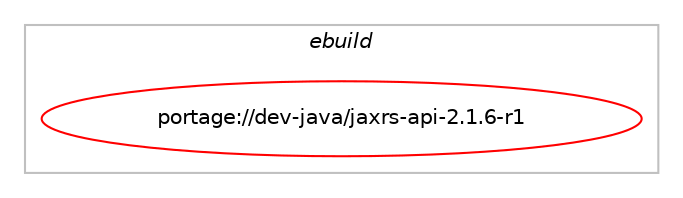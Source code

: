 digraph prolog {

# *************
# Graph options
# *************

newrank=true;
concentrate=true;
compound=true;
graph [rankdir=LR,fontname=Helvetica,fontsize=10,ranksep=1.5];#, ranksep=2.5, nodesep=0.2];
edge  [arrowhead=vee];
node  [fontname=Helvetica,fontsize=10];

# **********
# The ebuild
# **********

subgraph cluster_leftcol {
color=gray;
label=<<i>ebuild</i>>;
id [label="portage://dev-java/jaxrs-api-2.1.6-r1", color=red, width=4, href="../dev-java/jaxrs-api-2.1.6-r1.svg"];
}

# ****************
# The dependencies
# ****************

subgraph cluster_midcol {
color=gray;
label=<<i>dependencies</i>>;
subgraph cluster_compile {
fillcolor="#eeeeee";
style=filled;
label=<<i>compile</i>>;
# *** BEGIN UNKNOWN DEPENDENCY TYPE (TODO) ***
# id -> equal(use_conditional_group(positive,source,portage://dev-java/jaxrs-api-2.1.6-r1,[package_dependency(portage://dev-java/jaxrs-api-2.1.6-r1,install,no,app-arch,zip,none,[,,],[],[])]))
# *** END UNKNOWN DEPENDENCY TYPE (TODO) ***

# *** BEGIN UNKNOWN DEPENDENCY TYPE (TODO) ***
# id -> equal(use_conditional_group(positive,test,portage://dev-java/jaxrs-api-2.1.6-r1,[package_dependency(portage://dev-java/jaxrs-api-2.1.6-r1,install,no,dev-java,jaxb-runtime,none,[,,],[slot(2)],[]),package_dependency(portage://dev-java/jaxrs-api-2.1.6-r1,install,no,dev-java,mockito,none,[,,],[slot(4)],[])]))
# *** END UNKNOWN DEPENDENCY TYPE (TODO) ***

# *** BEGIN UNKNOWN DEPENDENCY TYPE (TODO) ***
# id -> equal(use_conditional_group(positive,test,portage://dev-java/jaxrs-api-2.1.6-r1,[package_dependency(portage://dev-java/jaxrs-api-2.1.6-r1,install,no,dev-java,junit,none,[,,],[slot(4)],[])]))
# *** END UNKNOWN DEPENDENCY TYPE (TODO) ***

# *** BEGIN UNKNOWN DEPENDENCY TYPE (TODO) ***
# id -> equal(package_dependency(portage://dev-java/jaxrs-api-2.1.6-r1,install,no,dev-java,jakarta-activation-api,none,[,,],[slot(1)],[]))
# *** END UNKNOWN DEPENDENCY TYPE (TODO) ***

# *** BEGIN UNKNOWN DEPENDENCY TYPE (TODO) ***
# id -> equal(package_dependency(portage://dev-java/jaxrs-api-2.1.6-r1,install,no,dev-java,java-config,greaterequal,[2.2.0,,-r3,2.2.0-r3],[],[]))
# *** END UNKNOWN DEPENDENCY TYPE (TODO) ***

# *** BEGIN UNKNOWN DEPENDENCY TYPE (TODO) ***
# id -> equal(package_dependency(portage://dev-java/jaxrs-api-2.1.6-r1,install,no,dev-java,jaxb-api,none,[,,],[slot(2)],[]))
# *** END UNKNOWN DEPENDENCY TYPE (TODO) ***

# *** BEGIN UNKNOWN DEPENDENCY TYPE (TODO) ***
# id -> equal(package_dependency(portage://dev-java/jaxrs-api-2.1.6-r1,install,no,virtual,jdk,greaterequal,[11,,,11],any_different_slot,[]))
# *** END UNKNOWN DEPENDENCY TYPE (TODO) ***

}
subgraph cluster_compileandrun {
fillcolor="#eeeeee";
style=filled;
label=<<i>compile and run</i>>;
}
subgraph cluster_run {
fillcolor="#eeeeee";
style=filled;
label=<<i>run</i>>;
# *** BEGIN UNKNOWN DEPENDENCY TYPE (TODO) ***
# id -> equal(use_conditional_group(positive,source,portage://dev-java/jaxrs-api-2.1.6-r1,[package_dependency(portage://dev-java/jaxrs-api-2.1.6-r1,run,no,app-arch,zip,none,[,,],[],[])]))
# *** END UNKNOWN DEPENDENCY TYPE (TODO) ***

# *** BEGIN UNKNOWN DEPENDENCY TYPE (TODO) ***
# id -> equal(package_dependency(portage://dev-java/jaxrs-api-2.1.6-r1,run,no,dev-java,java-config,greaterequal,[2.2.0,,-r3,2.2.0-r3],[],[]))
# *** END UNKNOWN DEPENDENCY TYPE (TODO) ***

# *** BEGIN UNKNOWN DEPENDENCY TYPE (TODO) ***
# id -> equal(package_dependency(portage://dev-java/jaxrs-api-2.1.6-r1,run,no,virtual,jre,greaterequal,[1.8,,,1.8],any_different_slot,[]))
# *** END UNKNOWN DEPENDENCY TYPE (TODO) ***

}
}

# **************
# The candidates
# **************

subgraph cluster_choices {
rank=same;
color=gray;
label=<<i>candidates</i>>;

}

}
